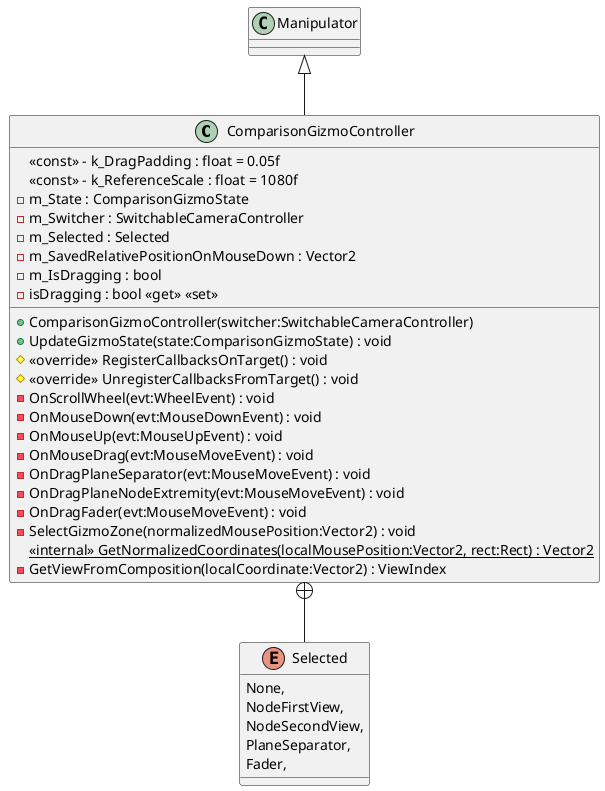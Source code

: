 @startuml
class ComparisonGizmoController {
    <<const>> - k_DragPadding : float = 0.05f
    <<const>> - k_ReferenceScale : float = 1080f
    - m_State : ComparisonGizmoState
    - m_Switcher : SwitchableCameraController
    - m_Selected : Selected
    - m_SavedRelativePositionOnMouseDown : Vector2
    - m_IsDragging : bool
    - isDragging : bool <<get>> <<set>>
    + ComparisonGizmoController(switcher:SwitchableCameraController)
    + UpdateGizmoState(state:ComparisonGizmoState) : void
    # <<override>> RegisterCallbacksOnTarget() : void
    # <<override>> UnregisterCallbacksFromTarget() : void
    - OnScrollWheel(evt:WheelEvent) : void
    - OnMouseDown(evt:MouseDownEvent) : void
    - OnMouseUp(evt:MouseUpEvent) : void
    - OnMouseDrag(evt:MouseMoveEvent) : void
    - OnDragPlaneSeparator(evt:MouseMoveEvent) : void
    - OnDragPlaneNodeExtremity(evt:MouseMoveEvent) : void
    - OnDragFader(evt:MouseMoveEvent) : void
    - SelectGizmoZone(normalizedMousePosition:Vector2) : void
    <<internal>> {static} GetNormalizedCoordinates(localMousePosition:Vector2, rect:Rect) : Vector2
    - GetViewFromComposition(localCoordinate:Vector2) : ViewIndex
}
enum Selected {
    None,
    NodeFirstView,
    NodeSecondView,
    PlaneSeparator,
    Fader,
}
Manipulator <|-- ComparisonGizmoController
ComparisonGizmoController +-- Selected
@enduml
